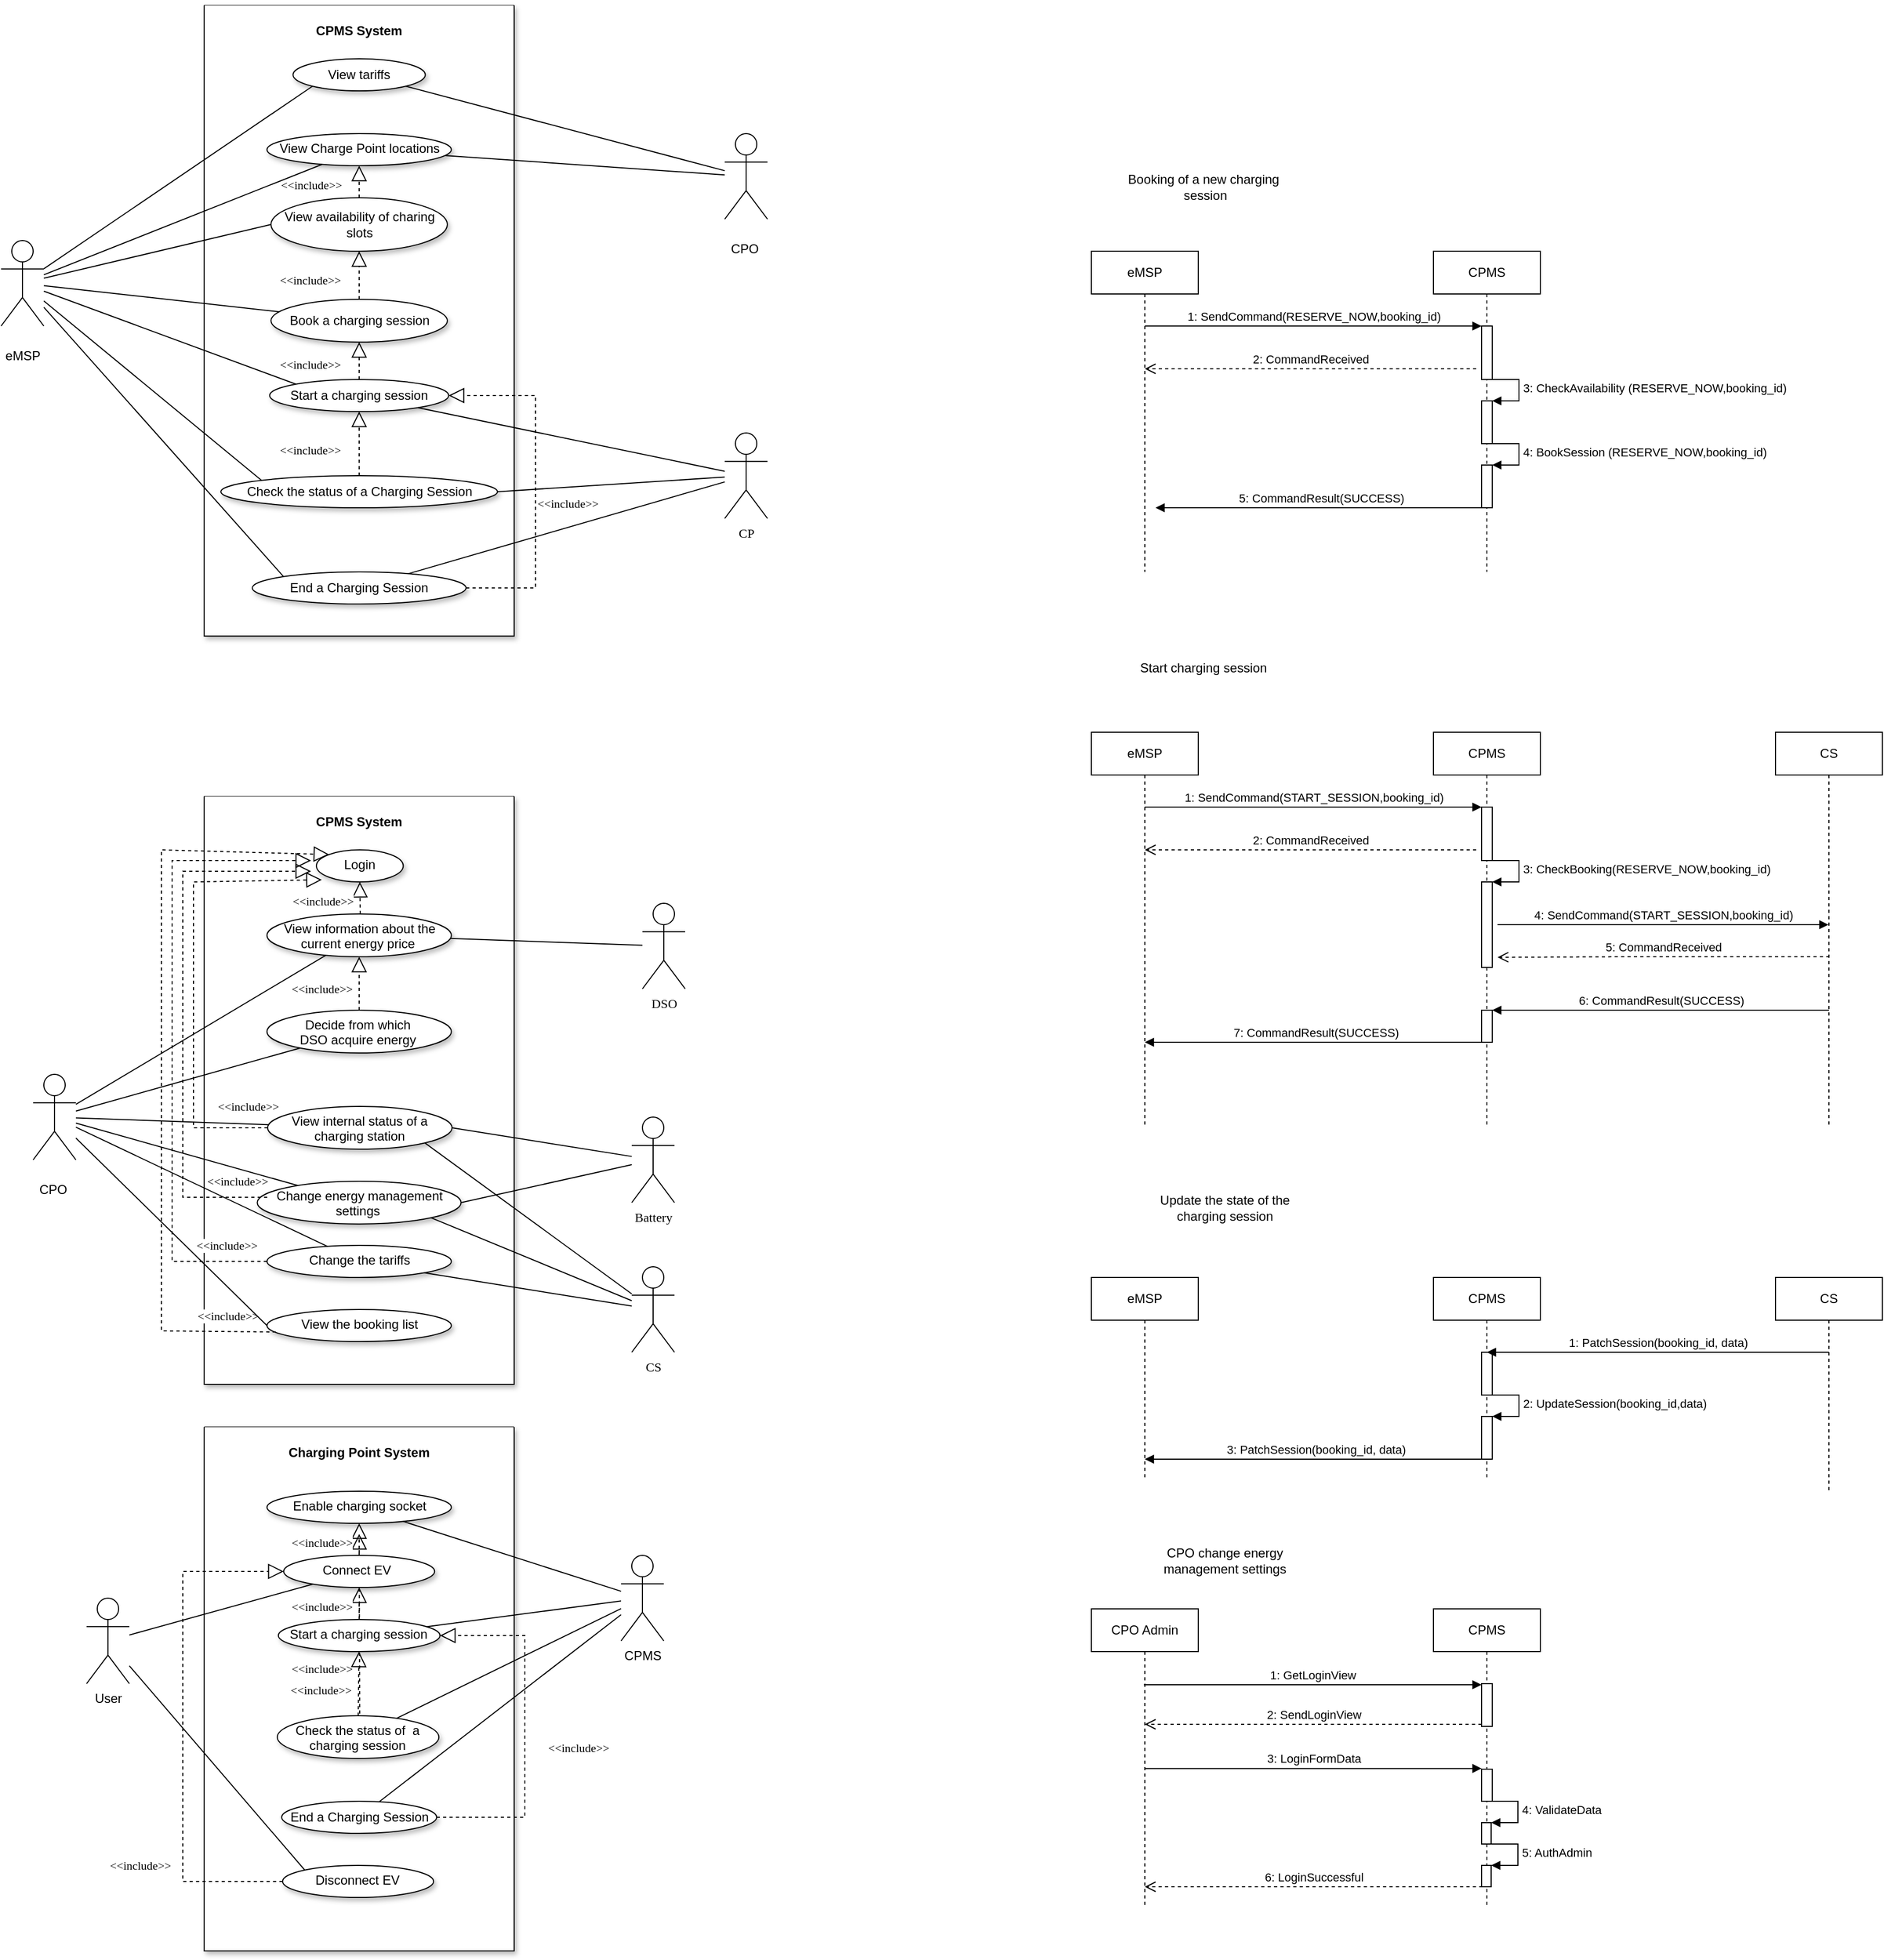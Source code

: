 <mxfile version="20.6.2" type="device"><diagram id="C5RBs43oDa-KdzZeNtuy" name="Page-1"><mxGraphModel dx="1194" dy="1212" grid="1" gridSize="10" guides="1" tooltips="1" connect="1" arrows="1" fold="1" page="1" pageScale="1" pageWidth="827" pageHeight="1169" math="0" shadow="0"><root><mxCell id="WIyWlLk6GJQsqaUBKTNV-0"/><mxCell id="WIyWlLk6GJQsqaUBKTNV-1" parent="WIyWlLk6GJQsqaUBKTNV-0"/><mxCell id="K53RTeOPzmqSxRYS14Ct-0" value="&lt;br&gt;eMSP&lt;br&gt;" style="shape=umlActor;verticalLabelPosition=bottom;verticalAlign=top;html=1;outlineConnect=0;" parent="WIyWlLk6GJQsqaUBKTNV-1" vertex="1"><mxGeometry x="150" y="260" width="40" height="80" as="geometry"/></mxCell><mxCell id="K53RTeOPzmqSxRYS14Ct-6" value="" style="swimlane;startSize=0;gradientColor=none;rounded=1;gradientDirection=west;swimlaneFillColor=default;sketch=0;shadow=1;" parent="WIyWlLk6GJQsqaUBKTNV-1" vertex="1"><mxGeometry x="340" y="40" width="290" height="590" as="geometry"><mxRectangle x="370" y="220" width="50" height="40" as="alternateBounds"/></mxGeometry></mxCell><mxCell id="K53RTeOPzmqSxRYS14Ct-7" value="CPMS System" style="text;align=center;fontStyle=1;verticalAlign=middle;spacingLeft=3;spacingRight=3;strokeColor=none;rotatable=0;points=[[0,0.5],[1,0.5]];portConstraint=eastwest;" parent="K53RTeOPzmqSxRYS14Ct-6" vertex="1"><mxGeometry x="105" y="10" width="80" height="26" as="geometry"/></mxCell><mxCell id="K53RTeOPzmqSxRYS14Ct-10" value="View Charge Point locations" style="ellipse;whiteSpace=wrap;html=1;verticalAlign=top;rounded=1;shadow=1;sketch=0;gradientColor=none;gradientDirection=west;" parent="K53RTeOPzmqSxRYS14Ct-6" vertex="1"><mxGeometry x="58.75" y="120" width="172.5" height="30" as="geometry"/></mxCell><mxCell id="K53RTeOPzmqSxRYS14Ct-11" value="View availability of charing slots" style="ellipse;whiteSpace=wrap;html=1;rounded=1;shadow=1;sketch=0;gradientColor=none;gradientDirection=west;" parent="K53RTeOPzmqSxRYS14Ct-6" vertex="1"><mxGeometry x="62.5" y="180" width="165" height="50" as="geometry"/></mxCell><mxCell id="K53RTeOPzmqSxRYS14Ct-14" value="Start a charging session" style="ellipse;whiteSpace=wrap;html=1;rounded=1;shadow=1;sketch=0;gradientColor=none;gradientDirection=west;" parent="K53RTeOPzmqSxRYS14Ct-6" vertex="1"><mxGeometry x="61.25" y="350" width="167.5" height="30" as="geometry"/></mxCell><mxCell id="K53RTeOPzmqSxRYS14Ct-16" value="&lt;font face=&quot;Times New Roman&quot;&gt;&amp;lt;&amp;lt;include&amp;gt;&amp;gt;&lt;/font&gt;" style="endArrow=block;dashed=1;endFill=0;endSize=12;html=1;rounded=0;entryX=0.5;entryY=1;entryDx=0;entryDy=0;exitX=0.5;exitY=0;exitDx=0;exitDy=0;" parent="K53RTeOPzmqSxRYS14Ct-6" source="K53RTeOPzmqSxRYS14Ct-11" target="K53RTeOPzmqSxRYS14Ct-10" edge="1"><mxGeometry x="-0.2" y="45" width="160" relative="1" as="geometry"><mxPoint x="-61.25" y="380" as="sourcePoint"/><mxPoint x="98.75" y="380" as="targetPoint"/><Array as="points"/><mxPoint as="offset"/></mxGeometry></mxCell><mxCell id="K53RTeOPzmqSxRYS14Ct-18" value="Check the status of a Charging Session" style="ellipse;whiteSpace=wrap;html=1;rounded=1;shadow=1;sketch=0;gradientColor=none;gradientDirection=west;" parent="K53RTeOPzmqSxRYS14Ct-6" vertex="1"><mxGeometry x="15.64" y="440" width="258.74" height="30" as="geometry"/></mxCell><mxCell id="K53RTeOPzmqSxRYS14Ct-19" value="&lt;span style=&quot;font-family: &amp;quot;Times New Roman&amp;quot;;&quot;&gt;&amp;lt;&amp;lt;include&amp;gt;&amp;gt;&lt;/span&gt;" style="endArrow=block;dashed=1;endFill=0;endSize=12;html=1;rounded=0;entryX=0.5;entryY=1;entryDx=0;entryDy=0;" parent="K53RTeOPzmqSxRYS14Ct-6" source="K53RTeOPzmqSxRYS14Ct-18" target="K53RTeOPzmqSxRYS14Ct-14" edge="1"><mxGeometry x="-0.2" y="46" width="160" relative="1" as="geometry"><mxPoint x="155" y="300" as="sourcePoint"/><mxPoint x="155" y="250" as="targetPoint"/><Array as="points"/><mxPoint as="offset"/></mxGeometry></mxCell><mxCell id="K53RTeOPzmqSxRYS14Ct-20" value="End a Charging Session" style="ellipse;whiteSpace=wrap;html=1;rounded=1;shadow=1;sketch=0;gradientColor=none;gradientDirection=west;" parent="K53RTeOPzmqSxRYS14Ct-6" vertex="1"><mxGeometry x="45" y="530" width="200" height="30" as="geometry"/></mxCell><mxCell id="K53RTeOPzmqSxRYS14Ct-21" value="&lt;span style=&quot;font-family: &amp;quot;Times New Roman&amp;quot;;&quot;&gt;&amp;lt;&amp;lt;include&amp;gt;&amp;gt;&lt;/span&gt;" style="endArrow=block;dashed=1;endFill=0;endSize=12;html=1;rounded=0;entryX=1;entryY=0.5;entryDx=0;entryDy=0;exitX=1;exitY=0.5;exitDx=0;exitDy=0;" parent="K53RTeOPzmqSxRYS14Ct-6" source="K53RTeOPzmqSxRYS14Ct-20" target="K53RTeOPzmqSxRYS14Ct-14" edge="1"><mxGeometry x="-0.117" y="-30" width="160" relative="1" as="geometry"><mxPoint x="216.25" y="380" as="sourcePoint"/><mxPoint x="216.25" y="330" as="targetPoint"/><Array as="points"><mxPoint x="310" y="545"/><mxPoint x="310" y="365"/></Array><mxPoint as="offset"/></mxGeometry></mxCell><mxCell id="K53RTeOPzmqSxRYS14Ct-13" value="View tariffs" style="ellipse;whiteSpace=wrap;html=1;rounded=1;shadow=1;sketch=0;gradientColor=none;gradientDirection=west;" parent="K53RTeOPzmqSxRYS14Ct-6" vertex="1"><mxGeometry x="83.13" y="50" width="123.75" height="30" as="geometry"/></mxCell><mxCell id="-JYj6TOJPBlOP2FnxRFL-15" value="Book a charging session" style="ellipse;whiteSpace=wrap;html=1;rounded=1;shadow=1;sketch=0;gradientColor=none;gradientDirection=west;" parent="K53RTeOPzmqSxRYS14Ct-6" vertex="1"><mxGeometry x="62.51" y="275" width="165" height="40" as="geometry"/></mxCell><mxCell id="-JYj6TOJPBlOP2FnxRFL-16" value="&lt;span style=&quot;font-family: &amp;quot;Times New Roman&amp;quot;;&quot;&gt;&amp;lt;&amp;lt;include&amp;gt;&amp;gt;&lt;/span&gt;" style="endArrow=block;dashed=1;endFill=0;endSize=12;html=1;rounded=0;entryX=0.5;entryY=1;entryDx=0;entryDy=0;exitX=0.5;exitY=0;exitDx=0;exitDy=0;" parent="K53RTeOPzmqSxRYS14Ct-6" source="K53RTeOPzmqSxRYS14Ct-14" target="-JYj6TOJPBlOP2FnxRFL-15" edge="1"><mxGeometry x="-0.2" y="46" width="160" relative="1" as="geometry"><mxPoint x="155" y="450" as="sourcePoint"/><mxPoint x="155" y="410" as="targetPoint"/><Array as="points"/><mxPoint as="offset"/></mxGeometry></mxCell><mxCell id="-JYj6TOJPBlOP2FnxRFL-17" value="&lt;span style=&quot;font-family: &amp;quot;Times New Roman&amp;quot;;&quot;&gt;&amp;lt;&amp;lt;include&amp;gt;&amp;gt;&lt;/span&gt;" style="endArrow=block;dashed=1;endFill=0;endSize=12;html=1;rounded=0;entryX=0.5;entryY=1;entryDx=0;entryDy=0;exitX=0.5;exitY=0;exitDx=0;exitDy=0;" parent="K53RTeOPzmqSxRYS14Ct-6" source="-JYj6TOJPBlOP2FnxRFL-15" target="K53RTeOPzmqSxRYS14Ct-11" edge="1"><mxGeometry x="-0.2" y="46" width="160" relative="1" as="geometry"><mxPoint x="155" y="380" as="sourcePoint"/><mxPoint x="156.24" y="350" as="targetPoint"/><Array as="points"/><mxPoint as="offset"/></mxGeometry></mxCell><mxCell id="K53RTeOPzmqSxRYS14Ct-22" value="&lt;br&gt;CPO&amp;nbsp;" style="shape=umlActor;verticalLabelPosition=bottom;verticalAlign=top;html=1;outlineConnect=0;" parent="WIyWlLk6GJQsqaUBKTNV-1" vertex="1"><mxGeometry x="827" y="160" width="40" height="80" as="geometry"/></mxCell><mxCell id="K53RTeOPzmqSxRYS14Ct-24" value="" style="endArrow=none;html=1;rounded=0;fontFamily=Times New Roman;exitX=1;exitY=1;exitDx=0;exitDy=0;" parent="WIyWlLk6GJQsqaUBKTNV-1" source="K53RTeOPzmqSxRYS14Ct-13" target="K53RTeOPzmqSxRYS14Ct-22" edge="1"><mxGeometry width="50" height="50" relative="1" as="geometry"><mxPoint x="400" y="490" as="sourcePoint"/><mxPoint x="450" y="440" as="targetPoint"/></mxGeometry></mxCell><mxCell id="K53RTeOPzmqSxRYS14Ct-25" value="CP" style="shape=umlActor;verticalLabelPosition=bottom;verticalAlign=top;html=1;outlineConnect=0;rounded=1;shadow=0;sketch=0;fontFamily=Times New Roman;gradientColor=none;gradientDirection=west;" parent="WIyWlLk6GJQsqaUBKTNV-1" vertex="1"><mxGeometry x="827" y="440" width="40" height="80" as="geometry"/></mxCell><mxCell id="K53RTeOPzmqSxRYS14Ct-30" value="" style="endArrow=none;html=1;rounded=0;fontFamily=Times New Roman;exitX=1;exitY=0.5;exitDx=0;exitDy=0;" parent="WIyWlLk6GJQsqaUBKTNV-1" source="K53RTeOPzmqSxRYS14Ct-18" target="K53RTeOPzmqSxRYS14Ct-25" edge="1"><mxGeometry width="50" height="50" relative="1" as="geometry"><mxPoint x="558.13" y="610" as="sourcePoint"/><mxPoint x="830" y="563.426" as="targetPoint"/></mxGeometry></mxCell><mxCell id="K53RTeOPzmqSxRYS14Ct-34" value="" style="endArrow=none;html=1;rounded=0;fontFamily=Times New Roman;" parent="WIyWlLk6GJQsqaUBKTNV-1" source="K53RTeOPzmqSxRYS14Ct-20" target="K53RTeOPzmqSxRYS14Ct-25" edge="1"><mxGeometry width="50" height="50" relative="1" as="geometry"><mxPoint x="570" y="530" as="sourcePoint"/><mxPoint x="820" y="430" as="targetPoint"/></mxGeometry></mxCell><mxCell id="K53RTeOPzmqSxRYS14Ct-35" value="" style="endArrow=none;html=1;rounded=0;fontFamily=Times New Roman;" parent="WIyWlLk6GJQsqaUBKTNV-1" source="K53RTeOPzmqSxRYS14Ct-14" target="K53RTeOPzmqSxRYS14Ct-25" edge="1"><mxGeometry width="50" height="50" relative="1" as="geometry"><mxPoint x="635.62" y="445" as="sourcePoint"/><mxPoint x="820" y="430" as="targetPoint"/></mxGeometry></mxCell><mxCell id="K53RTeOPzmqSxRYS14Ct-36" value="" style="endArrow=none;html=1;rounded=0;fontFamily=Times New Roman;" parent="WIyWlLk6GJQsqaUBKTNV-1" source="K53RTeOPzmqSxRYS14Ct-10" target="K53RTeOPzmqSxRYS14Ct-22" edge="1"><mxGeometry width="50" height="50" relative="1" as="geometry"><mxPoint x="556.88" y="120" as="sourcePoint"/><mxPoint x="830" y="203.859" as="targetPoint"/></mxGeometry></mxCell><mxCell id="K53RTeOPzmqSxRYS14Ct-37" value="" style="endArrow=none;html=1;rounded=0;fontFamily=Times New Roman;entryX=0;entryY=1;entryDx=0;entryDy=0;" parent="WIyWlLk6GJQsqaUBKTNV-1" source="K53RTeOPzmqSxRYS14Ct-0" target="K53RTeOPzmqSxRYS14Ct-13" edge="1"><mxGeometry width="50" height="50" relative="1" as="geometry"><mxPoint x="566.88" y="130" as="sourcePoint"/><mxPoint x="840" y="213.859" as="targetPoint"/></mxGeometry></mxCell><mxCell id="K53RTeOPzmqSxRYS14Ct-38" value="" style="endArrow=none;html=1;rounded=0;fontFamily=Times New Roman;" parent="WIyWlLk6GJQsqaUBKTNV-1" source="K53RTeOPzmqSxRYS14Ct-0" target="K53RTeOPzmqSxRYS14Ct-10" edge="1"><mxGeometry width="50" height="50" relative="1" as="geometry"><mxPoint x="200" y="297.937" as="sourcePoint"/><mxPoint x="471.931" y="133.918" as="targetPoint"/></mxGeometry></mxCell><mxCell id="K53RTeOPzmqSxRYS14Ct-39" value="" style="endArrow=none;html=1;rounded=0;fontFamily=Times New Roman;entryX=0;entryY=0.5;entryDx=0;entryDy=0;" parent="WIyWlLk6GJQsqaUBKTNV-1" source="K53RTeOPzmqSxRYS14Ct-0" target="K53RTeOPzmqSxRYS14Ct-11" edge="1"><mxGeometry width="50" height="50" relative="1" as="geometry"><mxPoint x="200" y="302.291" as="sourcePoint"/><mxPoint x="433.501" y="212.283" as="targetPoint"/></mxGeometry></mxCell><mxCell id="K53RTeOPzmqSxRYS14Ct-40" value="" style="endArrow=none;html=1;rounded=0;fontFamily=Times New Roman;entryX=0;entryY=0;entryDx=0;entryDy=0;" parent="WIyWlLk6GJQsqaUBKTNV-1" source="K53RTeOPzmqSxRYS14Ct-0" target="K53RTeOPzmqSxRYS14Ct-14" edge="1"><mxGeometry width="50" height="50" relative="1" as="geometry"><mxPoint x="200" y="311.599" as="sourcePoint"/><mxPoint x="412.741" y="328.609" as="targetPoint"/></mxGeometry></mxCell><mxCell id="K53RTeOPzmqSxRYS14Ct-41" value="" style="endArrow=none;html=1;rounded=0;fontFamily=Times New Roman;entryX=0;entryY=0;entryDx=0;entryDy=0;" parent="WIyWlLk6GJQsqaUBKTNV-1" source="K53RTeOPzmqSxRYS14Ct-0" target="K53RTeOPzmqSxRYS14Ct-18" edge="1"><mxGeometry width="50" height="50" relative="1" as="geometry"><mxPoint x="200" y="317.966" as="sourcePoint"/><mxPoint x="459.479" y="421.313" as="targetPoint"/></mxGeometry></mxCell><mxCell id="K53RTeOPzmqSxRYS14Ct-42" value="" style="endArrow=none;html=1;rounded=0;fontFamily=Times New Roman;entryX=0;entryY=0;entryDx=0;entryDy=0;" parent="WIyWlLk6GJQsqaUBKTNV-1" source="K53RTeOPzmqSxRYS14Ct-0" target="K53RTeOPzmqSxRYS14Ct-20" edge="1"><mxGeometry width="50" height="50" relative="1" as="geometry"><mxPoint x="200" y="322.428" as="sourcePoint"/><mxPoint x="470.08" y="490.253" as="targetPoint"/></mxGeometry></mxCell><mxCell id="K53RTeOPzmqSxRYS14Ct-43" value="" style="swimlane;startSize=0;gradientColor=none;rounded=1;gradientDirection=west;swimlaneFillColor=default;sketch=0;shadow=1;" parent="WIyWlLk6GJQsqaUBKTNV-1" vertex="1"><mxGeometry x="340" y="780" width="290" height="550" as="geometry"><mxRectangle x="370" y="220" width="50" height="40" as="alternateBounds"/></mxGeometry></mxCell><mxCell id="K53RTeOPzmqSxRYS14Ct-44" value="CPMS System" style="text;align=center;fontStyle=1;verticalAlign=middle;spacingLeft=3;spacingRight=3;strokeColor=none;rotatable=0;points=[[0,0.5],[1,0.5]];portConstraint=eastwest;" parent="K53RTeOPzmqSxRYS14Ct-43" vertex="1"><mxGeometry x="105" y="10" width="80" height="26" as="geometry"/></mxCell><mxCell id="K53RTeOPzmqSxRYS14Ct-57" value="View internal status of a charging station" style="ellipse;whiteSpace=wrap;html=1;verticalAlign=top;rounded=1;shadow=1;sketch=0;gradientColor=none;gradientDirection=west;" parent="K53RTeOPzmqSxRYS14Ct-43" vertex="1"><mxGeometry x="59.38" y="290" width="172.5" height="40" as="geometry"/></mxCell><mxCell id="K53RTeOPzmqSxRYS14Ct-62" value="View information about the current energy price&amp;nbsp;" style="ellipse;whiteSpace=wrap;html=1;verticalAlign=top;rounded=1;shadow=1;sketch=0;gradientColor=none;gradientDirection=west;" parent="K53RTeOPzmqSxRYS14Ct-43" vertex="1"><mxGeometry x="58.75" y="110" width="172.5" height="40" as="geometry"/></mxCell><mxCell id="K53RTeOPzmqSxRYS14Ct-66" value="Decide from which&amp;nbsp;&lt;br&gt;DSO acquire energy&amp;nbsp;" style="ellipse;whiteSpace=wrap;html=1;verticalAlign=top;rounded=1;shadow=1;sketch=0;gradientColor=none;gradientDirection=west;" parent="K53RTeOPzmqSxRYS14Ct-43" vertex="1"><mxGeometry x="58.75" y="200" width="172.5" height="40" as="geometry"/></mxCell><mxCell id="K53RTeOPzmqSxRYS14Ct-69" value="&lt;span style=&quot;font-family: &amp;quot;Times New Roman&amp;quot;;&quot;&gt;&amp;lt;&amp;lt;include&amp;gt;&amp;gt;&lt;/span&gt;" style="endArrow=block;dashed=1;endFill=0;endSize=12;html=1;rounded=0;entryX=0.5;entryY=1;entryDx=0;entryDy=0;exitX=0.5;exitY=0;exitDx=0;exitDy=0;" parent="K53RTeOPzmqSxRYS14Ct-43" source="K53RTeOPzmqSxRYS14Ct-66" target="K53RTeOPzmqSxRYS14Ct-62" edge="1"><mxGeometry x="-0.2" y="35" width="160" relative="1" as="geometry"><mxPoint x="145.63" y="310" as="sourcePoint"/><mxPoint x="144.38" y="250" as="targetPoint"/><Array as="points"/><mxPoint as="offset"/></mxGeometry></mxCell><mxCell id="K53RTeOPzmqSxRYS14Ct-106" value="Login" style="ellipse;whiteSpace=wrap;html=1;verticalAlign=top;rounded=1;shadow=1;sketch=0;gradientColor=none;gradientDirection=west;" parent="K53RTeOPzmqSxRYS14Ct-43" vertex="1"><mxGeometry x="105" y="50" width="81.25" height="30" as="geometry"/></mxCell><mxCell id="K53RTeOPzmqSxRYS14Ct-107" value="&lt;span style=&quot;font-family: &amp;quot;Times New Roman&amp;quot;;&quot;&gt;&amp;lt;&amp;lt;include&amp;gt;&amp;gt;&lt;/span&gt;" style="endArrow=block;dashed=1;endFill=0;endSize=12;html=1;rounded=0;exitX=0;exitY=0.5;exitDx=0;exitDy=0;entryX=0.062;entryY=0.933;entryDx=0;entryDy=0;entryPerimeter=0;" parent="K53RTeOPzmqSxRYS14Ct-43" source="K53RTeOPzmqSxRYS14Ct-57" target="K53RTeOPzmqSxRYS14Ct-106" edge="1"><mxGeometry x="-0.912" y="-20" width="160" relative="1" as="geometry"><mxPoint x="53.37" y="360" as="sourcePoint"/><mxPoint x="110" y="70" as="targetPoint"/><Array as="points"><mxPoint x="-10" y="310"/><mxPoint x="-10" y="80"/></Array><mxPoint as="offset"/></mxGeometry></mxCell><mxCell id="K53RTeOPzmqSxRYS14Ct-111" value="Change the tariffs" style="ellipse;whiteSpace=wrap;html=1;verticalAlign=top;rounded=1;shadow=1;sketch=0;gradientColor=none;gradientDirection=west;" parent="K53RTeOPzmqSxRYS14Ct-43" vertex="1"><mxGeometry x="58.75" y="420" width="172.5" height="30" as="geometry"/></mxCell><mxCell id="K53RTeOPzmqSxRYS14Ct-113" value="Change energy management settings&amp;nbsp;" style="ellipse;whiteSpace=wrap;html=1;verticalAlign=top;rounded=1;shadow=1;sketch=0;gradientColor=none;gradientDirection=west;" parent="K53RTeOPzmqSxRYS14Ct-43" vertex="1"><mxGeometry x="49.69" y="360" width="190.62" height="40" as="geometry"/></mxCell><mxCell id="K53RTeOPzmqSxRYS14Ct-126" value="&lt;span style=&quot;font-family: &amp;quot;Times New Roman&amp;quot;;&quot;&gt;&amp;lt;&amp;lt;include&amp;gt;&amp;gt;&lt;/span&gt;" style="endArrow=block;dashed=1;endFill=0;endSize=12;html=1;rounded=0;exitX=0.049;exitY=0.375;exitDx=0;exitDy=0;exitPerimeter=0;" parent="K53RTeOPzmqSxRYS14Ct-43" source="K53RTeOPzmqSxRYS14Ct-113" edge="1"><mxGeometry x="-0.886" y="-15" width="160" relative="1" as="geometry"><mxPoint x="58.75" y="310" as="sourcePoint"/><mxPoint x="100" y="70" as="targetPoint"/><Array as="points"><mxPoint x="-20" y="375"/><mxPoint x="-20" y="70"/></Array><mxPoint as="offset"/></mxGeometry></mxCell><mxCell id="K53RTeOPzmqSxRYS14Ct-127" value="&lt;span style=&quot;font-family: &amp;quot;Times New Roman&amp;quot;;&quot;&gt;&amp;lt;&amp;lt;include&amp;gt;&amp;gt;&lt;/span&gt;" style="endArrow=block;dashed=1;endFill=0;endSize=12;html=1;rounded=0;" parent="K53RTeOPzmqSxRYS14Ct-43" source="K53RTeOPzmqSxRYS14Ct-111" edge="1"><mxGeometry x="-0.872" y="-15" width="160" relative="1" as="geometry"><mxPoint x="59.38" y="375" as="sourcePoint"/><mxPoint x="100" y="60" as="targetPoint"/><Array as="points"><mxPoint x="-30" y="435"/><mxPoint x="-30" y="60"/></Array><mxPoint as="offset"/></mxGeometry></mxCell><mxCell id="K53RTeOPzmqSxRYS14Ct-109" value="View the booking list" style="ellipse;whiteSpace=wrap;html=1;verticalAlign=top;rounded=1;shadow=1;sketch=0;gradientColor=none;gradientDirection=west;" parent="K53RTeOPzmqSxRYS14Ct-43" vertex="1"><mxGeometry x="58.75" y="480" width="172.5" height="30" as="geometry"/></mxCell><mxCell id="K53RTeOPzmqSxRYS14Ct-128" value="&lt;span style=&quot;font-family: &amp;quot;Times New Roman&amp;quot;;&quot;&gt;&amp;lt;&amp;lt;include&amp;gt;&amp;gt;&lt;/span&gt;" style="endArrow=block;dashed=1;endFill=0;endSize=12;html=1;rounded=0;entryX=0;entryY=0;entryDx=0;entryDy=0;exitX=0.048;exitY=0.7;exitDx=0;exitDy=0;exitPerimeter=0;" parent="K53RTeOPzmqSxRYS14Ct-43" source="K53RTeOPzmqSxRYS14Ct-109" target="K53RTeOPzmqSxRYS14Ct-106" edge="1"><mxGeometry x="-0.872" y="-15" width="160" relative="1" as="geometry"><mxPoint x="49.38" y="505" as="sourcePoint"/><mxPoint x="90" y="130" as="targetPoint"/><Array as="points"><mxPoint x="-40" y="500"/><mxPoint x="-40" y="50"/></Array><mxPoint as="offset"/></mxGeometry></mxCell><mxCell id="K53RTeOPzmqSxRYS14Ct-56" value="&lt;br&gt;CPO&amp;nbsp;" style="shape=umlActor;verticalLabelPosition=bottom;verticalAlign=top;html=1;outlineConnect=0;" parent="WIyWlLk6GJQsqaUBKTNV-1" vertex="1"><mxGeometry x="180" y="1040" width="40" height="80" as="geometry"/></mxCell><mxCell id="K53RTeOPzmqSxRYS14Ct-58" value="CS" style="shape=umlActor;verticalLabelPosition=bottom;verticalAlign=top;html=1;outlineConnect=0;rounded=1;shadow=0;sketch=0;fontFamily=Times New Roman;gradientColor=none;gradientDirection=west;" parent="WIyWlLk6GJQsqaUBKTNV-1" vertex="1"><mxGeometry x="740" y="1220" width="40" height="80" as="geometry"/></mxCell><mxCell id="K53RTeOPzmqSxRYS14Ct-59" value="Battery&lt;br&gt;" style="shape=umlActor;verticalLabelPosition=bottom;verticalAlign=top;html=1;outlineConnect=0;rounded=1;shadow=0;sketch=0;fontFamily=Times New Roman;gradientColor=none;gradientDirection=west;" parent="WIyWlLk6GJQsqaUBKTNV-1" vertex="1"><mxGeometry x="740" y="1080" width="40" height="80" as="geometry"/></mxCell><mxCell id="K53RTeOPzmqSxRYS14Ct-63" value="DSO" style="shape=umlActor;verticalLabelPosition=bottom;verticalAlign=top;html=1;outlineConnect=0;rounded=1;shadow=0;sketch=0;fontFamily=Times New Roman;gradientColor=none;gradientDirection=west;" parent="WIyWlLk6GJQsqaUBKTNV-1" vertex="1"><mxGeometry x="750" y="880" width="40" height="80" as="geometry"/></mxCell><mxCell id="K53RTeOPzmqSxRYS14Ct-70" value="" style="endArrow=none;html=1;rounded=0;fontFamily=Times New Roman;exitX=1;exitY=1;exitDx=0;exitDy=0;" parent="WIyWlLk6GJQsqaUBKTNV-1" source="K53RTeOPzmqSxRYS14Ct-57" target="K53RTeOPzmqSxRYS14Ct-58" edge="1"><mxGeometry width="50" height="50" relative="1" as="geometry"><mxPoint x="560.004" y="812.138" as="sourcePoint"/><mxPoint x="847.08" y="739.997" as="targetPoint"/></mxGeometry></mxCell><mxCell id="K53RTeOPzmqSxRYS14Ct-71" value="" style="endArrow=none;html=1;rounded=0;fontFamily=Times New Roman;exitX=1;exitY=0.5;exitDx=0;exitDy=0;" parent="WIyWlLk6GJQsqaUBKTNV-1" source="K53RTeOPzmqSxRYS14Ct-57" target="K53RTeOPzmqSxRYS14Ct-59" edge="1"><mxGeometry width="50" height="50" relative="1" as="geometry"><mxPoint x="580.671" y="820.95" as="sourcePoint"/><mxPoint x="770" y="811.017" as="targetPoint"/></mxGeometry></mxCell><mxCell id="K53RTeOPzmqSxRYS14Ct-72" value="" style="endArrow=none;html=1;rounded=0;fontFamily=Times New Roman;" parent="WIyWlLk6GJQsqaUBKTNV-1" source="K53RTeOPzmqSxRYS14Ct-62" target="K53RTeOPzmqSxRYS14Ct-63" edge="1"><mxGeometry width="50" height="50" relative="1" as="geometry"><mxPoint x="560.096" y="847.961" as="sourcePoint"/><mxPoint x="770" y="922.881" as="targetPoint"/></mxGeometry></mxCell><mxCell id="K53RTeOPzmqSxRYS14Ct-73" value="" style="endArrow=none;html=1;rounded=0;fontFamily=Times New Roman;" parent="WIyWlLk6GJQsqaUBKTNV-1" source="K53RTeOPzmqSxRYS14Ct-57" target="K53RTeOPzmqSxRYS14Ct-56" edge="1"><mxGeometry width="50" height="50" relative="1" as="geometry"><mxPoint x="570.096" y="857.961" as="sourcePoint"/><mxPoint x="780" y="932.881" as="targetPoint"/></mxGeometry></mxCell><mxCell id="K53RTeOPzmqSxRYS14Ct-74" value="" style="endArrow=none;html=1;rounded=0;fontFamily=Times New Roman;" parent="WIyWlLk6GJQsqaUBKTNV-1" source="K53RTeOPzmqSxRYS14Ct-62" target="K53RTeOPzmqSxRYS14Ct-56" edge="1"><mxGeometry width="50" height="50" relative="1" as="geometry"><mxPoint x="421.64" y="843.407" as="sourcePoint"/><mxPoint x="220" y="894.915" as="targetPoint"/></mxGeometry></mxCell><mxCell id="K53RTeOPzmqSxRYS14Ct-75" value="" style="endArrow=none;html=1;rounded=0;fontFamily=Times New Roman;" parent="WIyWlLk6GJQsqaUBKTNV-1" source="K53RTeOPzmqSxRYS14Ct-66" target="K53RTeOPzmqSxRYS14Ct-56" edge="1"><mxGeometry width="50" height="50" relative="1" as="geometry"><mxPoint x="414.041" y="932.93" as="sourcePoint"/><mxPoint x="220" y="903.051" as="targetPoint"/></mxGeometry></mxCell><mxCell id="K53RTeOPzmqSxRYS14Ct-77" value="" style="swimlane;startSize=0;gradientColor=none;rounded=1;gradientDirection=west;swimlaneFillColor=default;sketch=0;shadow=1;" parent="WIyWlLk6GJQsqaUBKTNV-1" vertex="1"><mxGeometry x="340" y="1370" width="290" height="490" as="geometry"><mxRectangle x="370" y="220" width="50" height="40" as="alternateBounds"/></mxGeometry></mxCell><mxCell id="K53RTeOPzmqSxRYS14Ct-78" value="Charging Point System" style="text;align=center;fontStyle=1;verticalAlign=middle;spacingLeft=3;spacingRight=3;strokeColor=none;rotatable=0;points=[[0,0.5],[1,0.5]];portConstraint=eastwest;" parent="K53RTeOPzmqSxRYS14Ct-77" vertex="1"><mxGeometry x="105" y="10" width="80" height="26" as="geometry"/></mxCell><mxCell id="K53RTeOPzmqSxRYS14Ct-82" value="&lt;span style=&quot;font-family: &amp;quot;Times New Roman&amp;quot;;&quot;&gt;&amp;lt;&amp;lt;include&amp;gt;&amp;gt;&lt;/span&gt;" style="endArrow=block;dashed=1;endFill=0;endSize=12;html=1;rounded=0;entryX=0.5;entryY=1;entryDx=0;entryDy=0;exitX=0.5;exitY=0;exitDx=0;exitDy=0;" parent="K53RTeOPzmqSxRYS14Ct-77" edge="1"><mxGeometry x="-0.2" y="35" width="160" relative="1" as="geometry"><mxPoint x="145.63" y="310" as="sourcePoint"/><mxPoint x="145" y="100" as="targetPoint"/><Array as="points"/><mxPoint as="offset"/></mxGeometry></mxCell><mxCell id="K53RTeOPzmqSxRYS14Ct-89" value="Connect EV&amp;nbsp;" style="ellipse;whiteSpace=wrap;html=1;verticalAlign=top;rounded=1;shadow=1;sketch=0;gradientColor=none;gradientDirection=west;" parent="K53RTeOPzmqSxRYS14Ct-77" vertex="1"><mxGeometry x="74.37" y="120" width="141.25" height="30" as="geometry"/></mxCell><mxCell id="K53RTeOPzmqSxRYS14Ct-90" value="Enable charging socket&lt;br&gt;" style="ellipse;whiteSpace=wrap;html=1;verticalAlign=top;rounded=1;shadow=1;sketch=0;gradientColor=none;gradientDirection=west;" parent="K53RTeOPzmqSxRYS14Ct-77" vertex="1"><mxGeometry x="58.75" y="60" width="172.5" height="30" as="geometry"/></mxCell><mxCell id="K53RTeOPzmqSxRYS14Ct-91" value="&lt;span style=&quot;font-family: &amp;quot;Times New Roman&amp;quot;;&quot;&gt;&amp;lt;&amp;lt;include&amp;gt;&amp;gt;&lt;/span&gt;" style="endArrow=block;dashed=1;endFill=0;endSize=12;html=1;rounded=0;" parent="K53RTeOPzmqSxRYS14Ct-77" source="K53RTeOPzmqSxRYS14Ct-89" target="K53RTeOPzmqSxRYS14Ct-90" edge="1"><mxGeometry x="-0.2" y="35" width="160" relative="1" as="geometry"><mxPoint x="144.5" y="120" as="sourcePoint"/><mxPoint x="144.5" y="70" as="targetPoint"/><Array as="points"/><mxPoint as="offset"/></mxGeometry></mxCell><mxCell id="K53RTeOPzmqSxRYS14Ct-92" value="Start a charging session" style="ellipse;whiteSpace=wrap;html=1;verticalAlign=top;rounded=1;shadow=1;sketch=0;gradientColor=none;gradientDirection=west;" parent="K53RTeOPzmqSxRYS14Ct-77" vertex="1"><mxGeometry x="69.38" y="180" width="151.25" height="30" as="geometry"/></mxCell><mxCell id="K53RTeOPzmqSxRYS14Ct-93" value="&lt;span style=&quot;font-family: &amp;quot;Times New Roman&amp;quot;;&quot;&gt;&amp;lt;&amp;lt;include&amp;gt;&amp;gt;&lt;/span&gt;" style="endArrow=block;dashed=1;endFill=0;endSize=12;html=1;rounded=0;" parent="K53RTeOPzmqSxRYS14Ct-77" source="K53RTeOPzmqSxRYS14Ct-92" target="K53RTeOPzmqSxRYS14Ct-89" edge="1"><mxGeometry x="-0.2" y="35" width="160" relative="1" as="geometry"><mxPoint x="160.625" y="130" as="sourcePoint"/><mxPoint x="160.63" y="100" as="targetPoint"/><Array as="points"/><mxPoint as="offset"/></mxGeometry></mxCell><mxCell id="K53RTeOPzmqSxRYS14Ct-94" value="Check the status of&amp;nbsp; a charging session" style="ellipse;whiteSpace=wrap;html=1;verticalAlign=top;rounded=1;shadow=1;sketch=0;gradientColor=none;gradientDirection=west;" parent="K53RTeOPzmqSxRYS14Ct-77" vertex="1"><mxGeometry x="68.37" y="270" width="151.25" height="40" as="geometry"/></mxCell><mxCell id="K53RTeOPzmqSxRYS14Ct-95" value="&lt;span style=&quot;font-family: &amp;quot;Times New Roman&amp;quot;;&quot;&gt;&amp;lt;&amp;lt;include&amp;gt;&amp;gt;&lt;/span&gt;" style="endArrow=block;dashed=1;endFill=0;endSize=12;html=1;rounded=0;" parent="K53RTeOPzmqSxRYS14Ct-77" source="K53RTeOPzmqSxRYS14Ct-94" target="K53RTeOPzmqSxRYS14Ct-92" edge="1"><mxGeometry x="-0.2" y="35" width="160" relative="1" as="geometry"><mxPoint x="160.635" y="190" as="sourcePoint"/><mxPoint x="160.625" y="160" as="targetPoint"/><Array as="points"/><mxPoint as="offset"/></mxGeometry></mxCell><mxCell id="K53RTeOPzmqSxRYS14Ct-96" value="End a Charging Session" style="ellipse;whiteSpace=wrap;html=1;rounded=1;shadow=1;sketch=0;gradientColor=none;gradientDirection=west;" parent="K53RTeOPzmqSxRYS14Ct-77" vertex="1"><mxGeometry x="72.5" y="350" width="144.99" height="30" as="geometry"/></mxCell><mxCell id="K53RTeOPzmqSxRYS14Ct-97" value="&lt;span style=&quot;font-family: &amp;quot;Times New Roman&amp;quot;;&quot;&gt;&amp;lt;&amp;lt;include&amp;gt;&amp;gt;&lt;/span&gt;" style="endArrow=block;dashed=1;endFill=0;endSize=12;html=1;rounded=0;exitX=1;exitY=0.5;exitDx=0;exitDy=0;entryX=1;entryY=0.5;entryDx=0;entryDy=0;" parent="K53RTeOPzmqSxRYS14Ct-77" source="K53RTeOPzmqSxRYS14Ct-96" target="K53RTeOPzmqSxRYS14Ct-92" edge="1"><mxGeometry x="-0.111" y="-50" width="160" relative="1" as="geometry"><mxPoint x="153.995" y="280" as="sourcePoint"/><mxPoint x="154.847" y="220.0" as="targetPoint"/><Array as="points"><mxPoint x="300" y="365"/><mxPoint x="300" y="195"/></Array><mxPoint as="offset"/></mxGeometry></mxCell><mxCell id="K53RTeOPzmqSxRYS14Ct-103" value="Disconnect EV" style="ellipse;whiteSpace=wrap;html=1;verticalAlign=top;rounded=1;shadow=1;sketch=0;gradientColor=none;gradientDirection=west;" parent="K53RTeOPzmqSxRYS14Ct-77" vertex="1"><mxGeometry x="73.37" y="410" width="141.25" height="30" as="geometry"/></mxCell><mxCell id="K53RTeOPzmqSxRYS14Ct-104" value="&lt;span style=&quot;font-family: &amp;quot;Times New Roman&amp;quot;;&quot;&gt;&amp;lt;&amp;lt;include&amp;gt;&amp;gt;&lt;/span&gt;" style="endArrow=block;dashed=1;endFill=0;endSize=12;html=1;rounded=0;exitX=0;exitY=0.5;exitDx=0;exitDy=0;entryX=0;entryY=0.5;entryDx=0;entryDy=0;" parent="K53RTeOPzmqSxRYS14Ct-77" source="K53RTeOPzmqSxRYS14Ct-103" target="K53RTeOPzmqSxRYS14Ct-89" edge="1"><mxGeometry x="-0.546" y="40" width="160" relative="1" as="geometry"><mxPoint x="227.49" y="375" as="sourcePoint"/><mxPoint x="230.63" y="205" as="targetPoint"/><Array as="points"><mxPoint x="-20" y="425"/><mxPoint x="-20" y="135"/></Array><mxPoint as="offset"/></mxGeometry></mxCell><mxCell id="K53RTeOPzmqSxRYS14Ct-83" value="User" style="shape=umlActor;verticalLabelPosition=bottom;verticalAlign=top;html=1;outlineConnect=0;" parent="WIyWlLk6GJQsqaUBKTNV-1" vertex="1"><mxGeometry x="230" y="1530" width="40" height="80" as="geometry"/></mxCell><mxCell id="K53RTeOPzmqSxRYS14Ct-86" value="CPMS&lt;br&gt;" style="shape=umlActor;verticalLabelPosition=bottom;verticalAlign=top;html=1;outlineConnect=0;" parent="WIyWlLk6GJQsqaUBKTNV-1" vertex="1"><mxGeometry x="730" y="1490" width="40" height="80" as="geometry"/></mxCell><mxCell id="K53RTeOPzmqSxRYS14Ct-98" value="" style="endArrow=none;html=1;rounded=0;fontFamily=Times New Roman;" parent="WIyWlLk6GJQsqaUBKTNV-1" source="K53RTeOPzmqSxRYS14Ct-90" target="K53RTeOPzmqSxRYS14Ct-86" edge="1"><mxGeometry width="50" height="50" relative="1" as="geometry"><mxPoint x="315.873" y="1324.697" as="sourcePoint"/><mxPoint x="104.13" y="1240" as="targetPoint"/></mxGeometry></mxCell><mxCell id="K53RTeOPzmqSxRYS14Ct-99" value="" style="endArrow=none;html=1;rounded=0;fontFamily=Times New Roman;" parent="WIyWlLk6GJQsqaUBKTNV-1" source="K53RTeOPzmqSxRYS14Ct-89" target="K53RTeOPzmqSxRYS14Ct-83" edge="1"><mxGeometry width="50" height="50" relative="1" as="geometry"><mxPoint x="201.743" y="1253.697" as="sourcePoint"/><mxPoint x="-10" y="1169" as="targetPoint"/></mxGeometry></mxCell><mxCell id="K53RTeOPzmqSxRYS14Ct-100" value="" style="endArrow=none;html=1;rounded=0;fontFamily=Times New Roman;" parent="WIyWlLk6GJQsqaUBKTNV-1" source="K53RTeOPzmqSxRYS14Ct-92" target="K53RTeOPzmqSxRYS14Ct-86" edge="1"><mxGeometry width="50" height="50" relative="1" as="geometry"><mxPoint x="430.028" y="1390.883" as="sourcePoint"/><mxPoint x="240" y="1408.182" as="targetPoint"/></mxGeometry></mxCell><mxCell id="K53RTeOPzmqSxRYS14Ct-101" value="" style="endArrow=none;html=1;rounded=0;fontFamily=Times New Roman;" parent="WIyWlLk6GJQsqaUBKTNV-1" source="K53RTeOPzmqSxRYS14Ct-94" target="K53RTeOPzmqSxRYS14Ct-86" edge="1"><mxGeometry width="50" height="50" relative="1" as="geometry"><mxPoint x="559.534" y="1437.178" as="sourcePoint"/><mxPoint x="760" y="1412.456" as="targetPoint"/></mxGeometry></mxCell><mxCell id="K53RTeOPzmqSxRYS14Ct-102" value="" style="endArrow=none;html=1;rounded=0;fontFamily=Times New Roman;" parent="WIyWlLk6GJQsqaUBKTNV-1" source="K53RTeOPzmqSxRYS14Ct-96" target="K53RTeOPzmqSxRYS14Ct-86" edge="1"><mxGeometry width="50" height="50" relative="1" as="geometry"><mxPoint x="531.155" y="1522.581" as="sourcePoint"/><mxPoint x="750" y="1419.42" as="targetPoint"/></mxGeometry></mxCell><mxCell id="K53RTeOPzmqSxRYS14Ct-105" value="" style="endArrow=none;html=1;rounded=0;fontFamily=Times New Roman;exitX=0;exitY=0;exitDx=0;exitDy=0;" parent="WIyWlLk6GJQsqaUBKTNV-1" source="K53RTeOPzmqSxRYS14Ct-103" target="K53RTeOPzmqSxRYS14Ct-83" edge="1"><mxGeometry width="50" height="50" relative="1" as="geometry"><mxPoint x="449.495" y="1396.472" as="sourcePoint"/><mxPoint x="260" y="1444.902" as="targetPoint"/></mxGeometry></mxCell><mxCell id="K53RTeOPzmqSxRYS14Ct-108" value="&lt;span style=&quot;font-family: &amp;quot;Times New Roman&amp;quot;;&quot;&gt;&amp;lt;&amp;lt;include&amp;gt;&amp;gt;&lt;/span&gt;" style="endArrow=block;dashed=1;endFill=0;endSize=12;html=1;rounded=0;entryX=0.5;entryY=1;entryDx=0;entryDy=0;" parent="WIyWlLk6GJQsqaUBKTNV-1" target="K53RTeOPzmqSxRYS14Ct-106" edge="1"><mxGeometry x="-0.2" y="35" width="160" relative="1" as="geometry"><mxPoint x="486" y="890" as="sourcePoint"/><mxPoint x="495" y="940" as="targetPoint"/><Array as="points"/><mxPoint as="offset"/></mxGeometry></mxCell><mxCell id="K53RTeOPzmqSxRYS14Ct-129" value="" style="endArrow=none;html=1;rounded=0;fontFamily=Times New Roman;exitX=0;exitY=0.5;exitDx=0;exitDy=0;" parent="WIyWlLk6GJQsqaUBKTNV-1" source="K53RTeOPzmqSxRYS14Ct-109" target="K53RTeOPzmqSxRYS14Ct-56" edge="1"><mxGeometry width="50" height="50" relative="1" as="geometry"><mxPoint x="425.05" y="1111.701" as="sourcePoint"/><mxPoint x="220" y="1146.61" as="targetPoint"/></mxGeometry></mxCell><mxCell id="K53RTeOPzmqSxRYS14Ct-130" value="" style="endArrow=none;html=1;rounded=0;fontFamily=Times New Roman;" parent="WIyWlLk6GJQsqaUBKTNV-1" source="K53RTeOPzmqSxRYS14Ct-111" target="K53RTeOPzmqSxRYS14Ct-56" edge="1"><mxGeometry width="50" height="50" relative="1" as="geometry"><mxPoint x="412.4" y="1161.065" as="sourcePoint"/><mxPoint x="220" y="1151.015" as="targetPoint"/></mxGeometry></mxCell><mxCell id="K53RTeOPzmqSxRYS14Ct-131" value="" style="endArrow=none;html=1;rounded=0;fontFamily=Times New Roman;" parent="WIyWlLk6GJQsqaUBKTNV-1" source="K53RTeOPzmqSxRYS14Ct-113" target="K53RTeOPzmqSxRYS14Ct-56" edge="1"><mxGeometry width="50" height="50" relative="1" as="geometry"><mxPoint x="446.496" y="1212.672" as="sourcePoint"/><mxPoint x="220" y="1155.074" as="targetPoint"/></mxGeometry></mxCell><mxCell id="K53RTeOPzmqSxRYS14Ct-132" value="" style="endArrow=none;html=1;rounded=0;fontFamily=Times New Roman;exitX=1;exitY=1;exitDx=0;exitDy=0;" parent="WIyWlLk6GJQsqaUBKTNV-1" source="K53RTeOPzmqSxRYS14Ct-111" target="K53RTeOPzmqSxRYS14Ct-58" edge="1"><mxGeometry width="50" height="50" relative="1" as="geometry"><mxPoint x="531.859" y="1118.082" as="sourcePoint"/><mxPoint x="760" y="1230.175" as="targetPoint"/></mxGeometry></mxCell><mxCell id="K53RTeOPzmqSxRYS14Ct-134" value="" style="endArrow=none;html=1;rounded=0;fontFamily=Times New Roman;exitX=1;exitY=1;exitDx=0;exitDy=0;" parent="WIyWlLk6GJQsqaUBKTNV-1" source="K53RTeOPzmqSxRYS14Ct-113" target="K53RTeOPzmqSxRYS14Ct-58" edge="1"><mxGeometry width="50" height="50" relative="1" as="geometry"><mxPoint x="527.372" y="1211.053" as="sourcePoint"/><mxPoint x="760" y="1108.791" as="targetPoint"/></mxGeometry></mxCell><mxCell id="K53RTeOPzmqSxRYS14Ct-135" value="" style="endArrow=none;html=1;rounded=0;fontFamily=Times New Roman;exitX=1;exitY=0.5;exitDx=0;exitDy=0;" parent="WIyWlLk6GJQsqaUBKTNV-1" source="K53RTeOPzmqSxRYS14Ct-113" target="K53RTeOPzmqSxRYS14Ct-59" edge="1"><mxGeometry width="50" height="50" relative="1" as="geometry"><mxPoint x="562.914" y="1275.835" as="sourcePoint"/><mxPoint x="760" y="1116.2" as="targetPoint"/></mxGeometry></mxCell><mxCell id="-JYj6TOJPBlOP2FnxRFL-18" value="" style="endArrow=none;html=1;rounded=0;fontFamily=Times New Roman;" parent="WIyWlLk6GJQsqaUBKTNV-1" source="K53RTeOPzmqSxRYS14Ct-0" target="-JYj6TOJPBlOP2FnxRFL-15" edge="1"><mxGeometry width="50" height="50" relative="1" as="geometry"><mxPoint x="200" y="317.369" as="sourcePoint"/><mxPoint x="436.047" y="404.346" as="targetPoint"/></mxGeometry></mxCell><mxCell id="-JYj6TOJPBlOP2FnxRFL-19" value="eMSP" style="shape=umlLifeline;perimeter=lifelinePerimeter;whiteSpace=wrap;html=1;container=1;collapsible=0;recursiveResize=0;outlineConnect=0;" parent="WIyWlLk6GJQsqaUBKTNV-1" vertex="1"><mxGeometry x="1170" y="270" width="100" height="300" as="geometry"/></mxCell><mxCell id="-JYj6TOJPBlOP2FnxRFL-21" value="Booking of a new charging&lt;br&gt;&amp;nbsp;session" style="text;html=1;strokeColor=none;fillColor=none;align=center;verticalAlign=middle;whiteSpace=wrap;rounded=0;" parent="WIyWlLk6GJQsqaUBKTNV-1" vertex="1"><mxGeometry x="1190" y="180" width="170" height="60" as="geometry"/></mxCell><mxCell id="-JYj6TOJPBlOP2FnxRFL-22" value="CPMS" style="shape=umlLifeline;perimeter=lifelinePerimeter;whiteSpace=wrap;html=1;container=1;collapsible=0;recursiveResize=0;outlineConnect=0;" parent="WIyWlLk6GJQsqaUBKTNV-1" vertex="1"><mxGeometry x="1490" y="270" width="100" height="300" as="geometry"/></mxCell><mxCell id="-JYj6TOJPBlOP2FnxRFL-23" value="" style="html=1;points=[];perimeter=orthogonalPerimeter;" parent="-JYj6TOJPBlOP2FnxRFL-22" vertex="1"><mxGeometry x="45" y="70" width="10" height="50" as="geometry"/></mxCell><mxCell id="-JYj6TOJPBlOP2FnxRFL-30" value="" style="html=1;points=[];perimeter=orthogonalPerimeter;" parent="-JYj6TOJPBlOP2FnxRFL-22" vertex="1"><mxGeometry x="45" y="140" width="10" height="40" as="geometry"/></mxCell><mxCell id="-JYj6TOJPBlOP2FnxRFL-31" value="3: CheckAvailability&amp;nbsp;(RESERVE_NOW,booking_id)" style="edgeStyle=orthogonalEdgeStyle;html=1;align=left;spacingLeft=2;endArrow=block;rounded=0;entryX=1;entryY=0;" parent="-JYj6TOJPBlOP2FnxRFL-22" target="-JYj6TOJPBlOP2FnxRFL-30" edge="1"><mxGeometry relative="1" as="geometry"><mxPoint x="50" y="120" as="sourcePoint"/><Array as="points"><mxPoint x="80" y="120"/></Array></mxGeometry></mxCell><mxCell id="-JYj6TOJPBlOP2FnxRFL-33" value="" style="html=1;points=[];perimeter=orthogonalPerimeter;" parent="-JYj6TOJPBlOP2FnxRFL-22" vertex="1"><mxGeometry x="45" y="200" width="10" height="40" as="geometry"/></mxCell><mxCell id="-JYj6TOJPBlOP2FnxRFL-34" value="4: BookSession&amp;nbsp;(RESERVE_NOW,booking_id)" style="edgeStyle=orthogonalEdgeStyle;html=1;align=left;spacingLeft=2;endArrow=block;rounded=0;entryX=1;entryY=0;" parent="-JYj6TOJPBlOP2FnxRFL-22" target="-JYj6TOJPBlOP2FnxRFL-33" edge="1"><mxGeometry relative="1" as="geometry"><mxPoint x="50" y="180" as="sourcePoint"/><Array as="points"><mxPoint x="80" y="180"/></Array></mxGeometry></mxCell><mxCell id="-JYj6TOJPBlOP2FnxRFL-24" value="1: SendCommand(RESERVE_NOW,booking_id)" style="html=1;verticalAlign=bottom;startArrow=none;endArrow=block;startSize=8;rounded=0;startFill=0;" parent="WIyWlLk6GJQsqaUBKTNV-1" source="-JYj6TOJPBlOP2FnxRFL-19" target="-JYj6TOJPBlOP2FnxRFL-23" edge="1"><mxGeometry relative="1" as="geometry"><mxPoint x="1280" y="340" as="sourcePoint"/><Array as="points"><mxPoint x="1390" y="340"/></Array></mxGeometry></mxCell><mxCell id="-JYj6TOJPBlOP2FnxRFL-26" value="2: CommandReceived" style="html=1;verticalAlign=bottom;endArrow=open;dashed=1;endSize=8;rounded=0;" parent="WIyWlLk6GJQsqaUBKTNV-1" target="-JYj6TOJPBlOP2FnxRFL-19" edge="1"><mxGeometry relative="1" as="geometry"><mxPoint x="1530" y="380" as="sourcePoint"/><mxPoint x="1310" y="330" as="targetPoint"/><Array as="points"><mxPoint x="1450" y="380"/><mxPoint x="1340" y="380"/></Array></mxGeometry></mxCell><mxCell id="-JYj6TOJPBlOP2FnxRFL-35" value="5: CommandResult(SUCCESS)" style="html=1;verticalAlign=bottom;startArrow=none;endArrow=block;startSize=8;rounded=0;startFill=0;" parent="WIyWlLk6GJQsqaUBKTNV-1" edge="1"><mxGeometry relative="1" as="geometry"><mxPoint x="1540" y="510" as="sourcePoint"/><mxPoint x="1230" y="510" as="targetPoint"/><Array as="points"/></mxGeometry></mxCell><mxCell id="-JYj6TOJPBlOP2FnxRFL-38" value="eMSP" style="shape=umlLifeline;perimeter=lifelinePerimeter;whiteSpace=wrap;html=1;container=1;collapsible=0;recursiveResize=0;outlineConnect=0;" parent="WIyWlLk6GJQsqaUBKTNV-1" vertex="1"><mxGeometry x="1170" y="720" width="100" height="370" as="geometry"/></mxCell><mxCell id="-JYj6TOJPBlOP2FnxRFL-39" value="Start charging session" style="text;html=1;strokeColor=none;fillColor=none;align=center;verticalAlign=middle;whiteSpace=wrap;rounded=0;" parent="WIyWlLk6GJQsqaUBKTNV-1" vertex="1"><mxGeometry x="1190" y="630" width="170" height="60" as="geometry"/></mxCell><mxCell id="-JYj6TOJPBlOP2FnxRFL-40" value="CPMS" style="shape=umlLifeline;perimeter=lifelinePerimeter;whiteSpace=wrap;html=1;container=1;collapsible=0;recursiveResize=0;outlineConnect=0;" parent="WIyWlLk6GJQsqaUBKTNV-1" vertex="1"><mxGeometry x="1490" y="720" width="100" height="370" as="geometry"/></mxCell><mxCell id="-JYj6TOJPBlOP2FnxRFL-41" value="" style="html=1;points=[];perimeter=orthogonalPerimeter;" parent="-JYj6TOJPBlOP2FnxRFL-40" vertex="1"><mxGeometry x="45" y="70" width="10" height="50" as="geometry"/></mxCell><mxCell id="-JYj6TOJPBlOP2FnxRFL-43" value="3: CheckBooking(RESERVE_NOW,booking_id)" style="edgeStyle=orthogonalEdgeStyle;html=1;align=left;spacingLeft=2;endArrow=block;rounded=0;entryX=1;entryY=0;" parent="-JYj6TOJPBlOP2FnxRFL-40" edge="1"><mxGeometry relative="1" as="geometry"><mxPoint x="50" y="120" as="sourcePoint"/><Array as="points"><mxPoint x="80" y="120"/></Array><mxPoint x="55" y="140" as="targetPoint"/></mxGeometry></mxCell><mxCell id="-JYj6TOJPBlOP2FnxRFL-105" value="" style="html=1;points=[];perimeter=orthogonalPerimeter;" parent="-JYj6TOJPBlOP2FnxRFL-40" vertex="1"><mxGeometry x="45" y="140" width="10" height="80" as="geometry"/></mxCell><mxCell id="-JYj6TOJPBlOP2FnxRFL-106" value="" style="html=1;points=[];perimeter=orthogonalPerimeter;" parent="-JYj6TOJPBlOP2FnxRFL-40" vertex="1"><mxGeometry x="45" y="260" width="10" height="30" as="geometry"/></mxCell><mxCell id="-JYj6TOJPBlOP2FnxRFL-46" value="1: SendCommand(START_SESSION,booking_id)" style="html=1;verticalAlign=bottom;startArrow=none;endArrow=block;startSize=8;rounded=0;startFill=0;" parent="WIyWlLk6GJQsqaUBKTNV-1" source="-JYj6TOJPBlOP2FnxRFL-38" target="-JYj6TOJPBlOP2FnxRFL-41" edge="1"><mxGeometry relative="1" as="geometry"><mxPoint x="1280" y="790" as="sourcePoint"/><Array as="points"><mxPoint x="1390" y="790"/></Array></mxGeometry></mxCell><mxCell id="-JYj6TOJPBlOP2FnxRFL-47" value="2: CommandReceived" style="html=1;verticalAlign=bottom;endArrow=open;dashed=1;endSize=8;rounded=0;" parent="WIyWlLk6GJQsqaUBKTNV-1" target="-JYj6TOJPBlOP2FnxRFL-38" edge="1"><mxGeometry relative="1" as="geometry"><mxPoint x="1530" y="830" as="sourcePoint"/><mxPoint x="1310" y="780" as="targetPoint"/><Array as="points"><mxPoint x="1450" y="830"/><mxPoint x="1340" y="830"/></Array></mxGeometry></mxCell><mxCell id="-JYj6TOJPBlOP2FnxRFL-48" value="7: CommandResult(SUCCESS)" style="html=1;verticalAlign=bottom;startArrow=none;endArrow=block;startSize=8;rounded=0;startFill=0;exitX=0.4;exitY=1;exitDx=0;exitDy=0;exitPerimeter=0;" parent="WIyWlLk6GJQsqaUBKTNV-1" target="-JYj6TOJPBlOP2FnxRFL-38" edge="1"><mxGeometry relative="1" as="geometry"><mxPoint x="1539" y="1010" as="sourcePoint"/><mxPoint x="1230" y="1010" as="targetPoint"/><Array as="points"/></mxGeometry></mxCell><mxCell id="-JYj6TOJPBlOP2FnxRFL-49" value="CS" style="shape=umlLifeline;perimeter=lifelinePerimeter;whiteSpace=wrap;html=1;container=1;collapsible=0;recursiveResize=0;outlineConnect=0;" parent="WIyWlLk6GJQsqaUBKTNV-1" vertex="1"><mxGeometry x="1810" y="720" width="100" height="370" as="geometry"/></mxCell><mxCell id="-JYj6TOJPBlOP2FnxRFL-53" value="4: SendCommand(START_SESSION,booking_id)" style="html=1;verticalAlign=bottom;startArrow=none;endArrow=block;startSize=8;rounded=0;startFill=0;" parent="WIyWlLk6GJQsqaUBKTNV-1" target="-JYj6TOJPBlOP2FnxRFL-49" edge="1"><mxGeometry relative="1" as="geometry"><mxPoint x="1550" y="900" as="sourcePoint"/><Array as="points"><mxPoint x="1705.5" y="900"/></Array><mxPoint x="1850.5" y="900" as="targetPoint"/></mxGeometry></mxCell><mxCell id="-JYj6TOJPBlOP2FnxRFL-54" value="5: CommandReceived" style="html=1;verticalAlign=bottom;endArrow=open;dashed=1;endSize=8;rounded=0;entryX=1.5;entryY=0.47;entryDx=0;entryDy=0;entryPerimeter=0;" parent="WIyWlLk6GJQsqaUBKTNV-1" edge="1"><mxGeometry relative="1" as="geometry"><mxPoint x="1860.5" y="930" as="sourcePoint"/><mxPoint x="1550" y="930.5" as="targetPoint"/><Array as="points"><mxPoint x="1780.5" y="930"/><mxPoint x="1700" y="930"/><mxPoint x="1670.5" y="930"/></Array></mxGeometry></mxCell><mxCell id="-JYj6TOJPBlOP2FnxRFL-57" value="6: CommandResult(SUCCESS)" style="html=1;verticalAlign=bottom;startArrow=none;endArrow=block;startSize=8;rounded=0;startFill=0;" parent="WIyWlLk6GJQsqaUBKTNV-1" target="-JYj6TOJPBlOP2FnxRFL-106" edge="1"><mxGeometry relative="1" as="geometry"><mxPoint x="1860" y="980" as="sourcePoint"/><mxPoint x="1560" y="980" as="targetPoint"/><Array as="points"/></mxGeometry></mxCell><mxCell id="-JYj6TOJPBlOP2FnxRFL-59" value="eMSP" style="shape=umlLifeline;perimeter=lifelinePerimeter;whiteSpace=wrap;html=1;container=1;collapsible=0;recursiveResize=0;outlineConnect=0;" parent="WIyWlLk6GJQsqaUBKTNV-1" vertex="1"><mxGeometry x="1170" y="1230" width="100" height="190" as="geometry"/></mxCell><mxCell id="-JYj6TOJPBlOP2FnxRFL-61" value="CPMS" style="shape=umlLifeline;perimeter=lifelinePerimeter;whiteSpace=wrap;html=1;container=1;collapsible=0;recursiveResize=0;outlineConnect=0;" parent="WIyWlLk6GJQsqaUBKTNV-1" vertex="1"><mxGeometry x="1490" y="1230" width="100" height="190" as="geometry"/></mxCell><mxCell id="-JYj6TOJPBlOP2FnxRFL-77" value="" style="html=1;points=[];perimeter=orthogonalPerimeter;" parent="-JYj6TOJPBlOP2FnxRFL-61" vertex="1"><mxGeometry x="45" y="70" width="10" height="40" as="geometry"/></mxCell><mxCell id="-JYj6TOJPBlOP2FnxRFL-78" value="" style="html=1;points=[];perimeter=orthogonalPerimeter;" parent="-JYj6TOJPBlOP2FnxRFL-61" vertex="1"><mxGeometry x="45" y="130" width="10" height="40" as="geometry"/></mxCell><mxCell id="-JYj6TOJPBlOP2FnxRFL-79" value="2: UpdateSession(booking_id,data)" style="edgeStyle=orthogonalEdgeStyle;html=1;align=left;spacingLeft=2;endArrow=block;rounded=0;entryX=1;entryY=0;" parent="-JYj6TOJPBlOP2FnxRFL-61" target="-JYj6TOJPBlOP2FnxRFL-78" edge="1"><mxGeometry relative="1" as="geometry"><mxPoint x="50" y="110" as="sourcePoint"/><Array as="points"><mxPoint x="80" y="110"/></Array></mxGeometry></mxCell><mxCell id="-JYj6TOJPBlOP2FnxRFL-68" value="CS" style="shape=umlLifeline;perimeter=lifelinePerimeter;whiteSpace=wrap;html=1;container=1;collapsible=0;recursiveResize=0;outlineConnect=0;" parent="WIyWlLk6GJQsqaUBKTNV-1" vertex="1"><mxGeometry x="1810" y="1230" width="100" height="200" as="geometry"/></mxCell><mxCell id="-JYj6TOJPBlOP2FnxRFL-71" value="1: PatchSession(booking_id, data)" style="html=1;verticalAlign=bottom;startArrow=none;endArrow=block;startSize=8;rounded=0;startFill=0;" parent="WIyWlLk6GJQsqaUBKTNV-1" target="-JYj6TOJPBlOP2FnxRFL-61" edge="1"><mxGeometry relative="1" as="geometry"><mxPoint x="1860" y="1300" as="sourcePoint"/><mxPoint x="1560" y="1300" as="targetPoint"/><Array as="points"/></mxGeometry></mxCell><mxCell id="-JYj6TOJPBlOP2FnxRFL-72" value="Update the state of the charging session" style="text;html=1;strokeColor=none;fillColor=none;align=center;verticalAlign=middle;whiteSpace=wrap;rounded=0;" parent="WIyWlLk6GJQsqaUBKTNV-1" vertex="1"><mxGeometry x="1220" y="1140" width="150" height="50" as="geometry"/></mxCell><mxCell id="-JYj6TOJPBlOP2FnxRFL-80" value="3: PatchSession(booking_id, data)" style="html=1;verticalAlign=bottom;startArrow=none;endArrow=block;startSize=8;rounded=0;startFill=0;" parent="WIyWlLk6GJQsqaUBKTNV-1" edge="1"><mxGeometry relative="1" as="geometry"><mxPoint x="1540.83" y="1400" as="sourcePoint"/><mxPoint x="1219.997" y="1400" as="targetPoint"/><Array as="points"/></mxGeometry></mxCell><mxCell id="-JYj6TOJPBlOP2FnxRFL-81" value="CPO Admin" style="shape=umlLifeline;perimeter=lifelinePerimeter;whiteSpace=wrap;html=1;container=1;collapsible=0;recursiveResize=0;outlineConnect=0;" parent="WIyWlLk6GJQsqaUBKTNV-1" vertex="1"><mxGeometry x="1170" y="1540" width="100" height="280" as="geometry"/></mxCell><mxCell id="-JYj6TOJPBlOP2FnxRFL-82" value="CPMS" style="shape=umlLifeline;perimeter=lifelinePerimeter;whiteSpace=wrap;html=1;container=1;collapsible=0;recursiveResize=0;outlineConnect=0;" parent="WIyWlLk6GJQsqaUBKTNV-1" vertex="1"><mxGeometry x="1490" y="1540" width="100" height="280" as="geometry"/></mxCell><mxCell id="-JYj6TOJPBlOP2FnxRFL-93" value="&lt;span style=&quot;color: rgba(0, 0, 0, 0); font-family: monospace; font-size: 0px; text-align: start;&quot;&gt;%3CmxGraphModel%3E%3Croot%3E%3CmxCell%20id%3D%220%22%2F%3E%3CmxCell%20id%3D%221%22%20parent%3D%220%22%2F%3E%3CmxCell%20id%3D%222%22%20value%3D%221%3A%20GetLoginView%22%20style%3D%22html%3D1%3BverticalAlign%3Dbottom%3BendArrow%3Dblock%3BentryX%3D0%3BentryY%3D0%3Brounded%3D0%3B%22%20edge%3D%221%22%20parent%3D%221%22%3E%3CmxGeometry%20relative%3D%221%22%20as%3D%22geometry%22%3E%3CmxPoint%20x%3D%221219.167%22%20y%3D%221611%22%20as%3D%22sourcePoint%22%2F%3E%3CmxPoint%20x%3D%221535%22%20y%3D%221611%22%20as%3D%22targetPoint%22%2F%3E%3C%2FmxGeometry%3E%3C%2FmxCell%3E%3C%2Froot%3E%3C%2FmxGraphModel%3E&lt;/span&gt;" style="html=1;points=[];perimeter=orthogonalPerimeter;" parent="-JYj6TOJPBlOP2FnxRFL-82" vertex="1"><mxGeometry x="45" y="70" width="10" height="40" as="geometry"/></mxCell><mxCell id="-JYj6TOJPBlOP2FnxRFL-97" value="" style="html=1;points=[];perimeter=orthogonalPerimeter;" parent="-JYj6TOJPBlOP2FnxRFL-82" vertex="1"><mxGeometry x="45" y="150" width="10" height="30" as="geometry"/></mxCell><mxCell id="-JYj6TOJPBlOP2FnxRFL-100" value="" style="html=1;points=[];perimeter=orthogonalPerimeter;" parent="-JYj6TOJPBlOP2FnxRFL-82" vertex="1"><mxGeometry x="45" y="200" width="9" height="20" as="geometry"/></mxCell><mxCell id="-JYj6TOJPBlOP2FnxRFL-101" value="4: ValidateData" style="edgeStyle=orthogonalEdgeStyle;html=1;align=left;spacingLeft=2;endArrow=block;rounded=0;entryX=1;entryY=0;" parent="-JYj6TOJPBlOP2FnxRFL-82" target="-JYj6TOJPBlOP2FnxRFL-100" edge="1"><mxGeometry relative="1" as="geometry"><mxPoint x="49" y="180" as="sourcePoint"/><Array as="points"><mxPoint x="79" y="180"/></Array></mxGeometry></mxCell><mxCell id="-JYj6TOJPBlOP2FnxRFL-102" value="" style="html=1;points=[];perimeter=orthogonalPerimeter;" parent="-JYj6TOJPBlOP2FnxRFL-82" vertex="1"><mxGeometry x="45" y="240" width="9" height="20" as="geometry"/></mxCell><mxCell id="-JYj6TOJPBlOP2FnxRFL-103" value="5: AuthAdmin" style="edgeStyle=orthogonalEdgeStyle;html=1;align=left;spacingLeft=2;endArrow=block;rounded=0;entryX=1;entryY=0;" parent="-JYj6TOJPBlOP2FnxRFL-82" target="-JYj6TOJPBlOP2FnxRFL-102" edge="1"><mxGeometry relative="1" as="geometry"><mxPoint x="49" y="220" as="sourcePoint"/><Array as="points"><mxPoint x="79" y="220"/></Array></mxGeometry></mxCell><mxCell id="-JYj6TOJPBlOP2FnxRFL-88" value="CPO change energy management settings" style="text;html=1;strokeColor=none;fillColor=none;align=center;verticalAlign=middle;whiteSpace=wrap;rounded=0;" parent="WIyWlLk6GJQsqaUBKTNV-1" vertex="1"><mxGeometry x="1220" y="1470" width="150" height="50" as="geometry"/></mxCell><mxCell id="-JYj6TOJPBlOP2FnxRFL-94" value="1: GetLoginView" style="html=1;verticalAlign=bottom;endArrow=block;entryX=0;entryY=0;rounded=0;" parent="WIyWlLk6GJQsqaUBKTNV-1" edge="1"><mxGeometry relative="1" as="geometry"><mxPoint x="1219.167" y="1611" as="sourcePoint"/><mxPoint x="1535" y="1611" as="targetPoint"/></mxGeometry></mxCell><mxCell id="-JYj6TOJPBlOP2FnxRFL-95" value="2: SendLoginView" style="html=1;verticalAlign=bottom;endArrow=open;dashed=1;endSize=8;exitX=0;exitY=0.95;rounded=0;" parent="WIyWlLk6GJQsqaUBKTNV-1" source="-JYj6TOJPBlOP2FnxRFL-93" target="-JYj6TOJPBlOP2FnxRFL-81" edge="1"><mxGeometry relative="1" as="geometry"><mxPoint x="1465" y="1686" as="targetPoint"/></mxGeometry></mxCell><mxCell id="-JYj6TOJPBlOP2FnxRFL-96" value="3: LoginFormData" style="html=1;verticalAlign=bottom;endArrow=block;rounded=0;entryX=0;entryY=-0.022;entryDx=0;entryDy=0;entryPerimeter=0;" parent="WIyWlLk6GJQsqaUBKTNV-1" source="-JYj6TOJPBlOP2FnxRFL-81" target="-JYj6TOJPBlOP2FnxRFL-97" edge="1"><mxGeometry relative="1" as="geometry"><mxPoint x="1229.167" y="1690" as="sourcePoint"/><mxPoint x="1530" y="1690" as="targetPoint"/></mxGeometry></mxCell><mxCell id="-JYj6TOJPBlOP2FnxRFL-104" value="6: LoginSuccessful" style="html=1;verticalAlign=bottom;endArrow=open;dashed=1;endSize=8;exitX=0;exitY=0.95;rounded=0;" parent="WIyWlLk6GJQsqaUBKTNV-1" edge="1"><mxGeometry relative="1" as="geometry"><mxPoint x="1219.997" y="1800" as="targetPoint"/><mxPoint x="1535.83" y="1800" as="sourcePoint"/></mxGeometry></mxCell></root></mxGraphModel></diagram></mxfile>